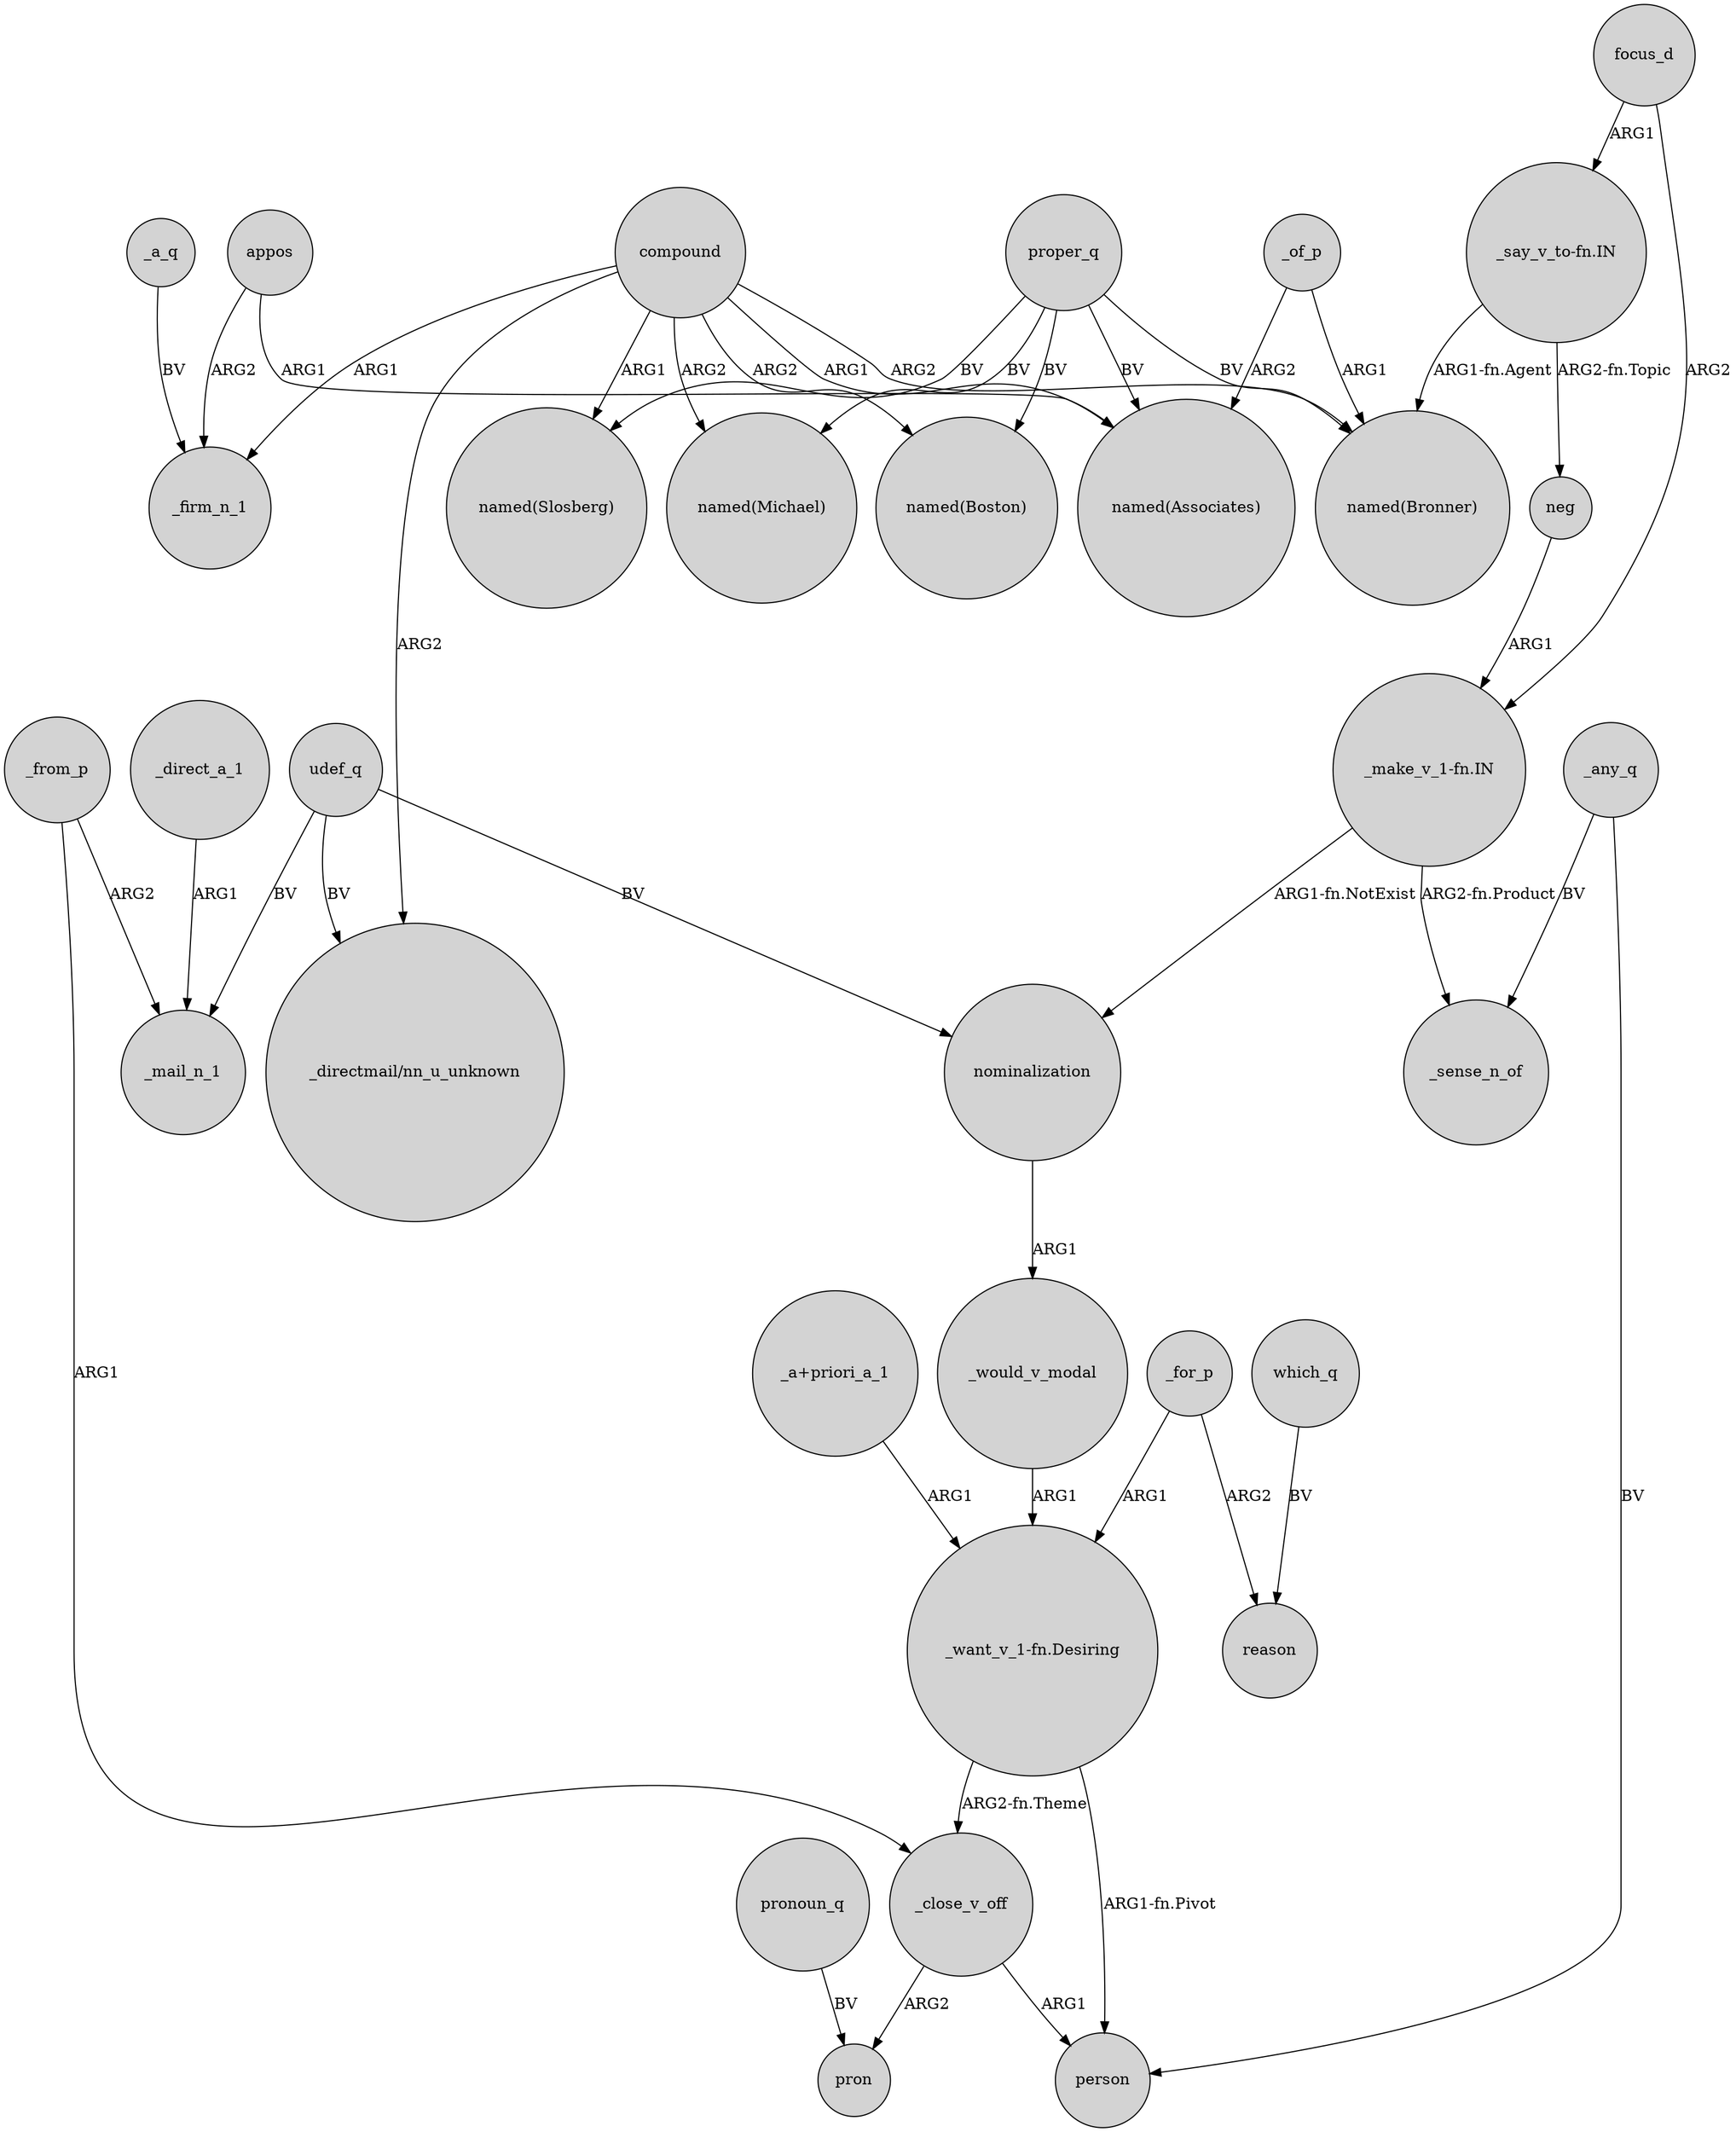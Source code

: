 digraph {
	node [shape=circle style=filled]
	_of_p -> "named(Associates)" [label=ARG2]
	proper_q -> "named(Boston)" [label=BV]
	appos -> _firm_n_1 [label=ARG2]
	nominalization -> _would_v_modal [label=ARG1]
	_from_p -> _mail_n_1 [label=ARG2]
	appos -> "named(Associates)" [label=ARG1]
	_for_p -> reason [label=ARG2]
	compound -> "named(Boston)" [label=ARG2]
	neg -> "_make_v_1-fn.IN" [label=ARG1]
	_a_q -> _firm_n_1 [label=BV]
	"_say_v_to-fn.IN" -> "named(Bronner)" [label="ARG1-fn.Agent"]
	"_make_v_1-fn.IN" -> nominalization [label="ARG1-fn.NotExist"]
	_of_p -> "named(Bronner)" [label=ARG1]
	_close_v_off -> pron [label=ARG2]
	_from_p -> _close_v_off [label=ARG1]
	"_a+priori_a_1" -> "_want_v_1-fn.Desiring" [label=ARG1]
	_direct_a_1 -> _mail_n_1 [label=ARG1]
	proper_q -> "named(Michael)" [label=BV]
	udef_q -> "_directmail/nn_u_unknown" [label=BV]
	_close_v_off -> person [label=ARG1]
	which_q -> reason [label=BV]
	pronoun_q -> pron [label=BV]
	udef_q -> _mail_n_1 [label=BV]
	_would_v_modal -> "_want_v_1-fn.Desiring" [label=ARG1]
	"_want_v_1-fn.Desiring" -> _close_v_off [label="ARG2-fn.Theme"]
	"_make_v_1-fn.IN" -> _sense_n_of [label="ARG2-fn.Product"]
	compound -> _firm_n_1 [label=ARG1]
	udef_q -> nominalization [label=BV]
	compound -> "named(Bronner)" [label=ARG2]
	_any_q -> _sense_n_of [label=BV]
	"_say_v_to-fn.IN" -> neg [label="ARG2-fn.Topic"]
	compound -> "named(Associates)" [label=ARG1]
	compound -> "_directmail/nn_u_unknown" [label=ARG2]
	_any_q -> person [label=BV]
	proper_q -> "named(Associates)" [label=BV]
	compound -> "named(Slosberg)" [label=ARG1]
	compound -> "named(Michael)" [label=ARG2]
	_for_p -> "_want_v_1-fn.Desiring" [label=ARG1]
	focus_d -> "_make_v_1-fn.IN" [label=ARG2]
	proper_q -> "named(Slosberg)" [label=BV]
	"_want_v_1-fn.Desiring" -> person [label="ARG1-fn.Pivot"]
	proper_q -> "named(Bronner)" [label=BV]
	focus_d -> "_say_v_to-fn.IN" [label=ARG1]
}
